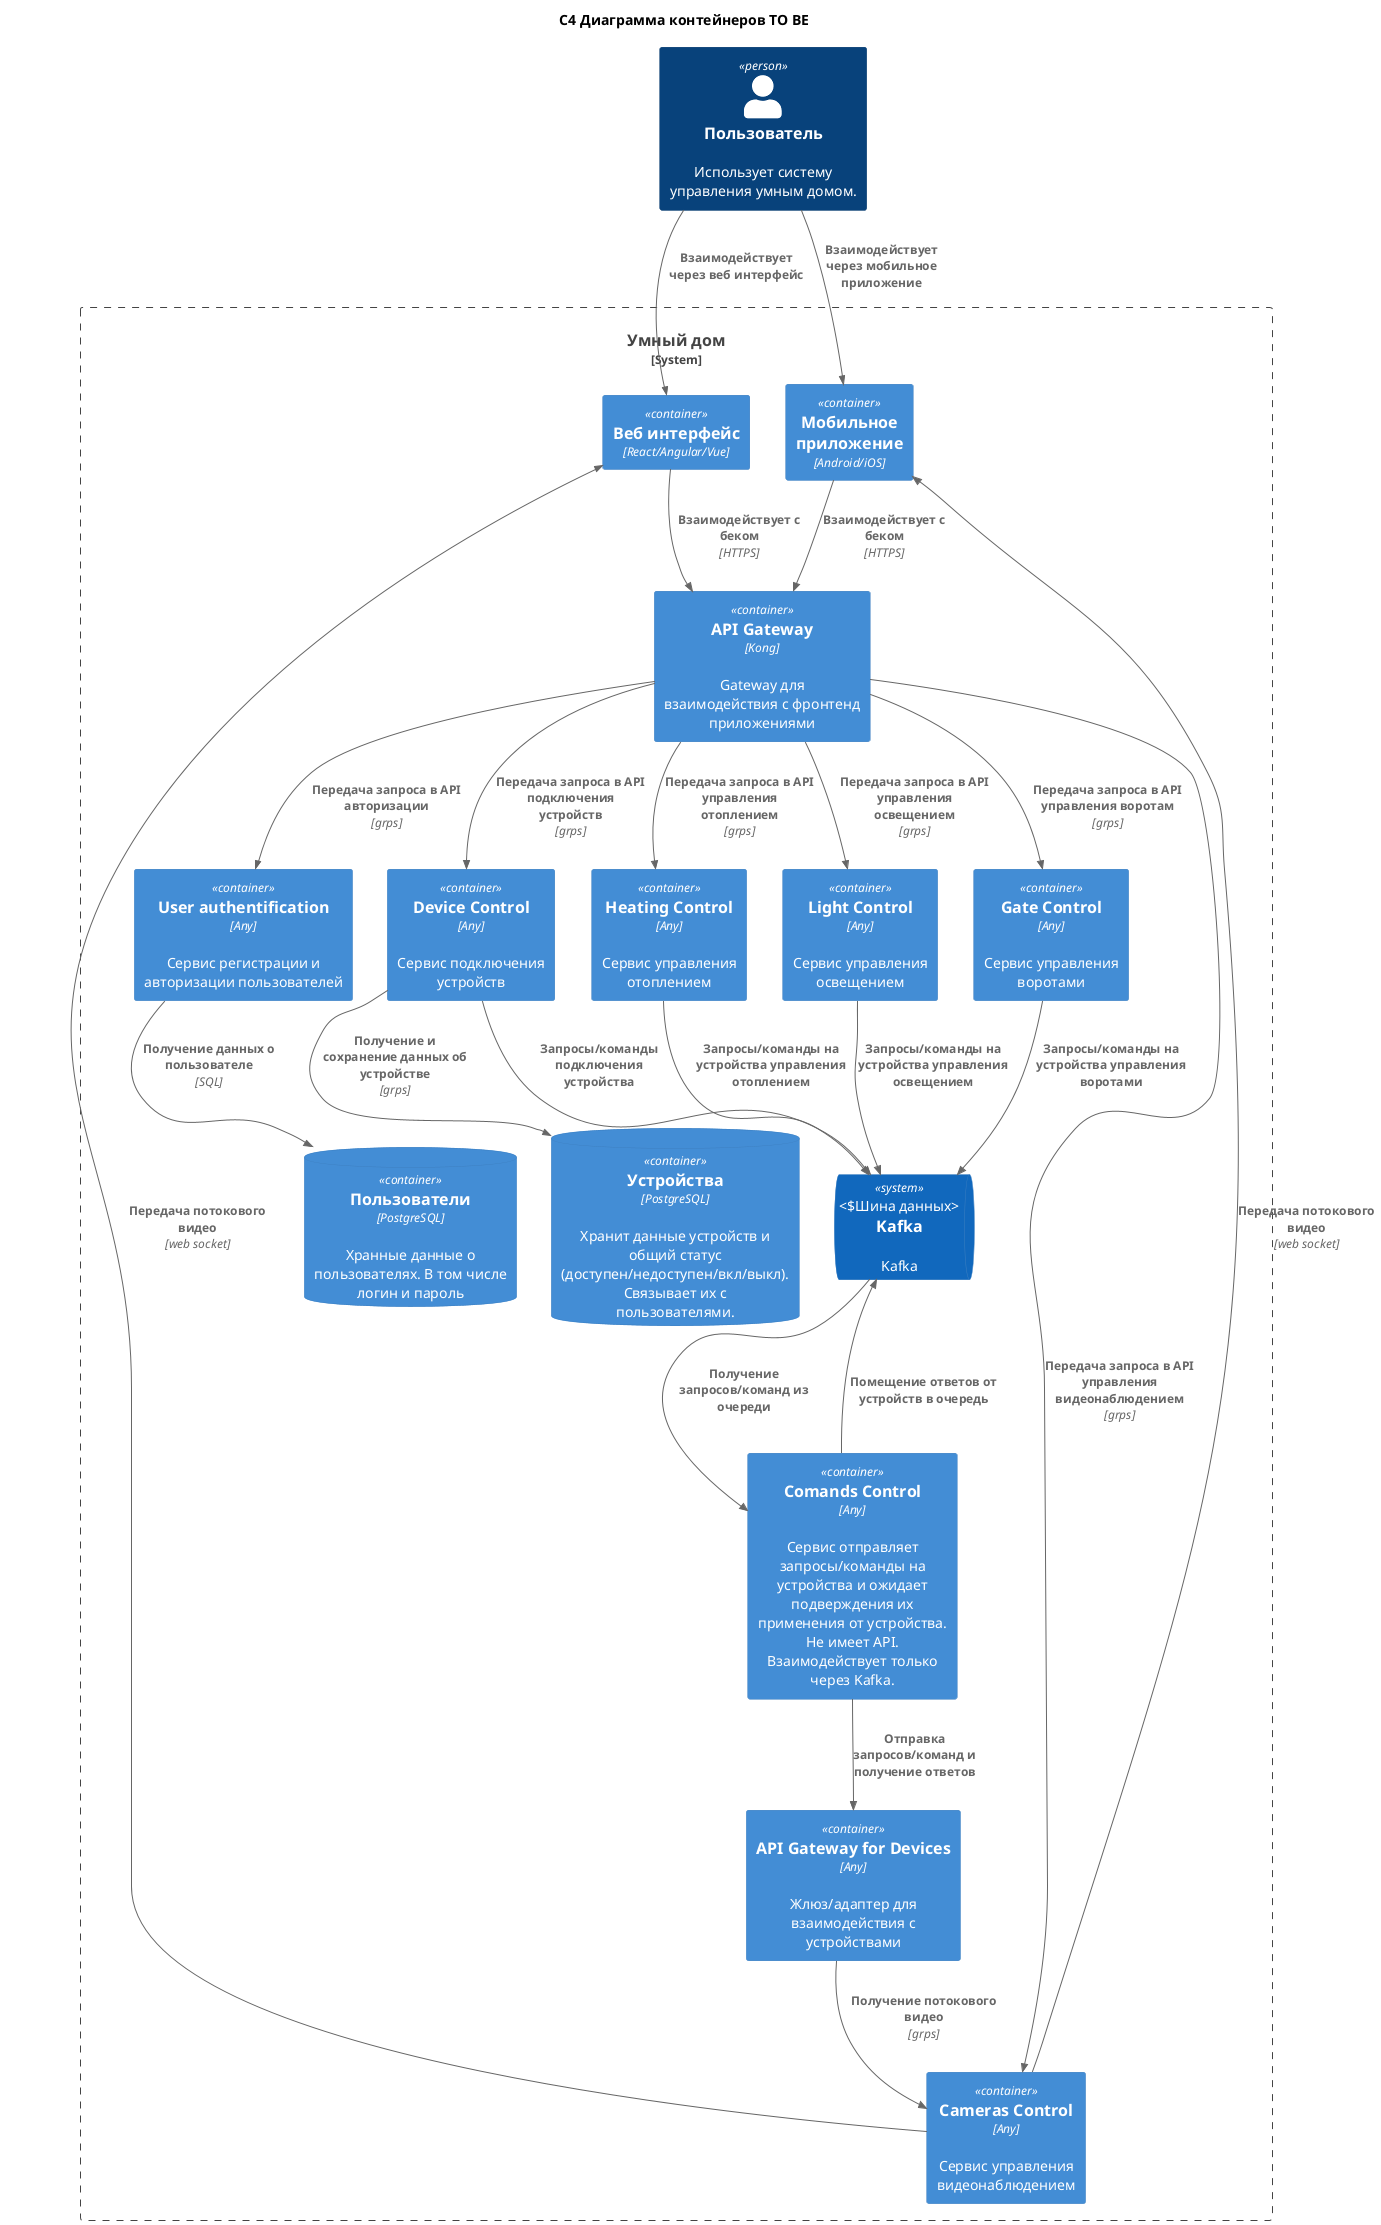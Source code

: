 @startuml
!include <C4/C4_Container>

title C4 Диаграмма контейнеров TO BE

Person(customer, "Пользователь", "Использует систему управления умным домом.")

System_Boundary(system, "Умный дом") {
    Container(webApp, "Веб интерфейс", "React/Angular/Vue")
    Container(mobileApp, "Мобильное приложение", "Android/iOS")
    Container(gtwUser, "API Gateway", "Kong", "Gateway для взаимодействия с фронтенд приложениями")
    Container(gtwDevice, "API Gateway for Devices", "Any", "Жлюз/адаптер для взаимодействия с устройствами")

    Container(auth, "User authentification", "Any", "Сервис регистрации и авторизации пользователей")
    Container(deviceControl, "Device Control", "Any", "Сервис подключения устройств")
    Container(heatingControl, "Heating Control", "Any", "Сервис управления отоплением")
    Container(lightControl, "Light Control", "Any", "Сервис управления освещением")
    Container(gateControl, "Gate Control", "Any", "Сервис управления воротами")
    Container(camControl, "Cameras Control", "Any", "Сервис управления видеонаблюдением")

    Container(comandsControl, "Comands Control", "Any", "Сервис отправляет запросы/команды на устройства и ожидает подверждения их применения от устройства. Не имеет API. Взаимодействует только через Kafka.") 

    ContainerDb(dbUser, "Пользователи", "PostgreSQL", "Хранные данные о пользователях. В том числе логин и пароль")
    ContainerDb(dbDeviceControl, "Устройства", "PostgreSQL", "Хранит данные устройств и общий статус (доступен/недоступен/вкл/выкл). Связывает их с пользователями.")
 
    SystemQueue(eventBus, "Kafka", "Kafka", "Шина данных")
}

Rel(customer, webApp, "Взаимодействует через веб интерфейс")
Rel(customer, mobileApp, "Взаимодействует через мобильное приложение")

Lay_R(webApp,mobileApp)
Lay_R(auth,deviceControl)
Lay_R(deviceControl,heatingControl)
Lay_R(heatingControl,lightControl)
Lay_R(lightControl,gateControl)
Lay_R(gateControl,camControl)

Lay_D(auth,dbUser)
Lay_D(deviceControl,dbDeviceControl)

Rel(webApp, gtwUser, "Взаимодействует с беком", "HTTPS")
Rel(mobileApp, gtwUser, "Взаимодействует с беком", "HTTPS")

Rel(gtwUser, auth, "Передача запроса в API авторизации", "grps")
Rel(gtwUser, deviceControl, "Передача запроса в API подключения устройств", "grps")
Rel(gtwUser, heatingControl, "Передача запроса в API управления отоплением", "grps")
Rel(gtwUser, lightControl, "Передача запроса в API управления освещением", "grps")
Rel(gtwUser, gateControl, "Передача запроса в API управления воротам", "grps")
Rel(gtwUser, camControl, "Передача запроса в API управления видеонаблюдением", "grps")

Rel(auth, dbUser, "Получение данных о пользователе", "SQL")
Rel(deviceControl, dbDeviceControl, "Получение и сохранение данных об устройстве", "grps")

Rel(deviceControl, eventBus, "Запросы/команды подключения устройства")
Rel(heatingControl, eventBus, "Запросы/команды на устройства управления отоплением")
Rel(lightControl, eventBus, "Запросы/команды на устройства управления освещением")
Rel(gateControl, eventBus, "Запросы/команды на устройства управления воротами")

Rel(gtwDevice, camControl, "Получение потокового видео", "grps")
Rel(camControl, webApp, "Передача потокового видео", "web socket")
Rel(camControl, mobileApp, "Передача потокового видео", "web socket")

Rel(eventBus, comandsControl, "Получение запросов/команд из очереди")
Rel(comandsControl, gtwDevice, "Отправка запросов/команд и получение ответов")
Rel(comandsControl, eventBus, "Помещение ответов от устройств в очередь")

@enduml